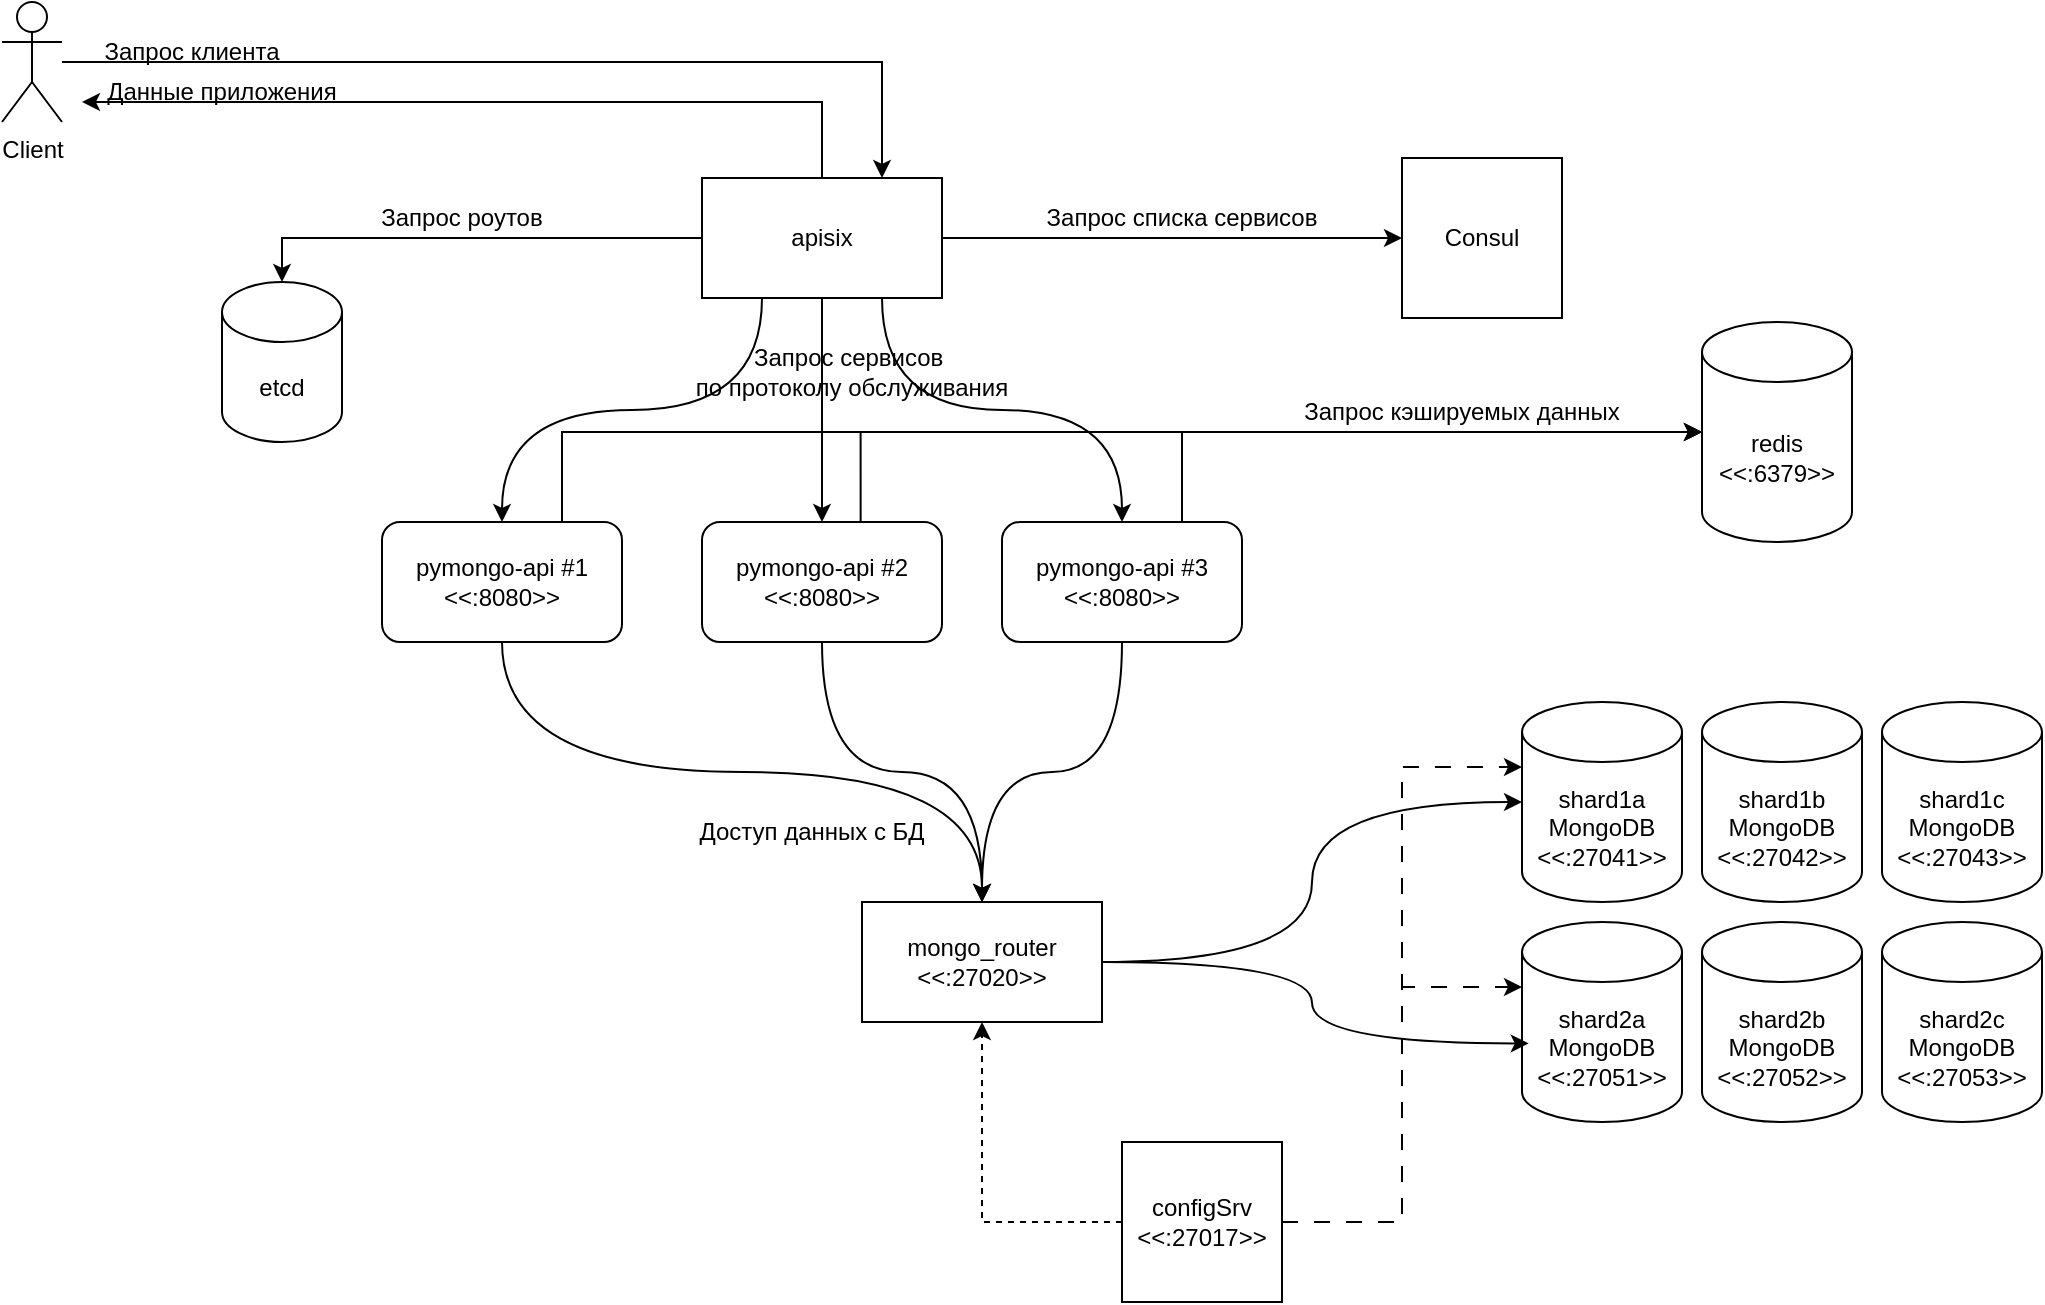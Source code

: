 <mxfile version="24.7.17">
  <diagram name="Page-1" id="-H_mtQnk-PTXWXPvYvuk">
    <mxGraphModel dx="2060" dy="1182" grid="1" gridSize="10" guides="1" tooltips="1" connect="1" arrows="1" fold="1" page="1" pageScale="1" pageWidth="1169" pageHeight="827" math="0" shadow="0">
      <root>
        <mxCell id="0" />
        <mxCell id="1" parent="0" />
        <mxCell id="zA23MoTUsTF4_91t8viU-2" value="&lt;div&gt;shard2a&lt;/div&gt;MongoDB&lt;div&gt;&amp;lt;&amp;lt;:27051&amp;gt;&amp;gt;&lt;/div&gt;" style="shape=cylinder3;whiteSpace=wrap;html=1;boundedLbl=1;backgroundOutline=1;size=15;strokeColor=#000000;" parent="1" vertex="1">
          <mxGeometry x="850" y="500" width="80" height="100" as="geometry" />
        </mxCell>
        <mxCell id="JdLixN9FFLD3u57Kd0Cs-3" style="edgeStyle=orthogonalEdgeStyle;rounded=0;orthogonalLoop=1;jettySize=auto;html=1;entryX=0.5;entryY=0;entryDx=0;entryDy=0;curved=1;" edge="1" parent="1" source="zA23MoTUsTF4_91t8viU-3" target="rejV70VpgPA4rG30t3G9-2">
          <mxGeometry relative="1" as="geometry" />
        </mxCell>
        <mxCell id="JdLixN9FFLD3u57Kd0Cs-6" style="edgeStyle=orthogonalEdgeStyle;rounded=0;orthogonalLoop=1;jettySize=auto;html=1;exitX=0.661;exitY=0.017;exitDx=0;exitDy=0;exitPerimeter=0;" edge="1" parent="1" source="JdLixN9FFLD3u57Kd0Cs-1" target="sbluDSy5y6-SDcaf1rdz-1">
          <mxGeometry relative="1" as="geometry" />
        </mxCell>
        <mxCell id="zA23MoTUsTF4_91t8viU-3" value="pymongo-api #3&lt;div&gt;&amp;lt;&amp;lt;:8080&amp;gt;&amp;gt;&lt;/div&gt;" style="rounded=1;whiteSpace=wrap;html=1;" parent="1" vertex="1">
          <mxGeometry x="590" y="300" width="120" height="60" as="geometry" />
        </mxCell>
        <mxCell id="rejV70VpgPA4rG30t3G9-4" style="edgeStyle=orthogonalEdgeStyle;rounded=0;orthogonalLoop=1;jettySize=auto;html=1;curved=1;strokeColor=#000000;" parent="1" source="rejV70VpgPA4rG30t3G9-2" target="rejV70VpgPA4rG30t3G9-3" edge="1">
          <mxGeometry relative="1" as="geometry" />
        </mxCell>
        <mxCell id="rejV70VpgPA4rG30t3G9-2" value="mongo_router&lt;div&gt;&amp;lt;&amp;lt;:27020&amp;gt;&amp;gt;&lt;/div&gt;" style="rounded=0;whiteSpace=wrap;html=1;strokeColor=#000000;" parent="1" vertex="1">
          <mxGeometry x="520" y="490" width="120" height="60" as="geometry" />
        </mxCell>
        <mxCell id="rejV70VpgPA4rG30t3G9-3" value="&lt;div&gt;shard1a&lt;/div&gt;MongoDB&lt;div&gt;&amp;lt;&amp;lt;:27041&amp;gt;&amp;gt;&lt;/div&gt;" style="shape=cylinder3;whiteSpace=wrap;html=1;boundedLbl=1;backgroundOutline=1;size=15;strokeColor=#000000;" parent="1" vertex="1">
          <mxGeometry x="850" y="390" width="80" height="100" as="geometry" />
        </mxCell>
        <mxCell id="rejV70VpgPA4rG30t3G9-5" style="edgeStyle=orthogonalEdgeStyle;rounded=0;orthogonalLoop=1;jettySize=auto;html=1;exitX=1;exitY=0.5;exitDx=0;exitDy=0;entryX=0.042;entryY=0.607;entryDx=0;entryDy=0;entryPerimeter=0;curved=1;strokeColor=#000000;" parent="1" source="rejV70VpgPA4rG30t3G9-2" target="zA23MoTUsTF4_91t8viU-2" edge="1">
          <mxGeometry relative="1" as="geometry" />
        </mxCell>
        <mxCell id="rejV70VpgPA4rG30t3G9-9" style="edgeStyle=orthogonalEdgeStyle;rounded=0;orthogonalLoop=1;jettySize=auto;html=1;strokeColor=#000000;dashed=1;" parent="1" source="rejV70VpgPA4rG30t3G9-6" edge="1">
          <mxGeometry relative="1" as="geometry">
            <mxPoint x="580" y="550" as="targetPoint" />
            <Array as="points">
              <mxPoint x="580" y="650" />
            </Array>
          </mxGeometry>
        </mxCell>
        <mxCell id="rejV70VpgPA4rG30t3G9-6" value="configSrv&lt;div&gt;&amp;lt;&amp;lt;:27017&amp;gt;&amp;gt;&lt;/div&gt;" style="whiteSpace=wrap;html=1;aspect=fixed;strokeColor=#000000;" parent="1" vertex="1">
          <mxGeometry x="650" y="610" width="80" height="80" as="geometry" />
        </mxCell>
        <mxCell id="rejV70VpgPA4rG30t3G9-7" style="edgeStyle=orthogonalEdgeStyle;rounded=0;orthogonalLoop=1;jettySize=auto;html=1;entryX=0;entryY=0;entryDx=0;entryDy=32.5;entryPerimeter=0;strokeColor=#000000;dashed=1;dashPattern=8 8;" parent="1" source="rejV70VpgPA4rG30t3G9-6" target="rejV70VpgPA4rG30t3G9-3" edge="1">
          <mxGeometry relative="1" as="geometry" />
        </mxCell>
        <mxCell id="rejV70VpgPA4rG30t3G9-8" style="edgeStyle=orthogonalEdgeStyle;rounded=0;orthogonalLoop=1;jettySize=auto;html=1;entryX=0;entryY=0;entryDx=0;entryDy=32.5;entryPerimeter=0;strokeColor=#000000;dashed=1;dashPattern=8 8;" parent="1" source="rejV70VpgPA4rG30t3G9-6" target="zA23MoTUsTF4_91t8viU-2" edge="1">
          <mxGeometry relative="1" as="geometry" />
        </mxCell>
        <mxCell id="tmBIMcB8l2azLLzBuPeM-1" value="&lt;div&gt;shard1b&lt;/div&gt;MongoDB&lt;div&gt;&amp;lt;&amp;lt;:27042&amp;gt;&amp;gt;&lt;/div&gt;" style="shape=cylinder3;whiteSpace=wrap;html=1;boundedLbl=1;backgroundOutline=1;size=15;strokeColor=#000000;" parent="1" vertex="1">
          <mxGeometry x="940" y="390" width="80" height="100" as="geometry" />
        </mxCell>
        <mxCell id="tmBIMcB8l2azLLzBuPeM-2" value="&lt;div&gt;shard1c&lt;/div&gt;MongoDB&lt;div&gt;&amp;lt;&amp;lt;:27043&amp;gt;&amp;gt;&lt;/div&gt;" style="shape=cylinder3;whiteSpace=wrap;html=1;boundedLbl=1;backgroundOutline=1;size=15;strokeColor=#000000;" parent="1" vertex="1">
          <mxGeometry x="1030" y="390" width="80" height="100" as="geometry" />
        </mxCell>
        <mxCell id="tmBIMcB8l2azLLzBuPeM-3" value="&lt;div&gt;shard2b&lt;/div&gt;MongoDB&lt;div&gt;&amp;lt;&amp;lt;:27052&amp;gt;&amp;gt;&lt;/div&gt;" style="shape=cylinder3;whiteSpace=wrap;html=1;boundedLbl=1;backgroundOutline=1;size=15;strokeColor=#000000;" parent="1" vertex="1">
          <mxGeometry x="940" y="500" width="80" height="100" as="geometry" />
        </mxCell>
        <mxCell id="tmBIMcB8l2azLLzBuPeM-4" value="&lt;div&gt;shard2c&lt;/div&gt;MongoDB&lt;div&gt;&amp;lt;&amp;lt;:27053&amp;gt;&amp;gt;&lt;/div&gt;" style="shape=cylinder3;whiteSpace=wrap;html=1;boundedLbl=1;backgroundOutline=1;size=15;strokeColor=#000000;" parent="1" vertex="1">
          <mxGeometry x="1030" y="500" width="80" height="100" as="geometry" />
        </mxCell>
        <mxCell id="sbluDSy5y6-SDcaf1rdz-1" value="redis&lt;div&gt;&amp;lt;&amp;lt;:6379&amp;gt;&amp;gt;&lt;/div&gt;" style="shape=cylinder3;whiteSpace=wrap;html=1;boundedLbl=1;backgroundOutline=1;size=15;strokeColor=#000000;" parent="1" vertex="1">
          <mxGeometry x="940" y="200" width="75" height="110" as="geometry" />
        </mxCell>
        <mxCell id="JdLixN9FFLD3u57Kd0Cs-4" style="edgeStyle=orthogonalEdgeStyle;rounded=0;orthogonalLoop=1;jettySize=auto;html=1;curved=1;entryX=0.5;entryY=0;entryDx=0;entryDy=0;" edge="1" parent="1" source="JdLixN9FFLD3u57Kd0Cs-1" target="rejV70VpgPA4rG30t3G9-2">
          <mxGeometry relative="1" as="geometry">
            <mxPoint x="520" y="520" as="targetPoint" />
          </mxGeometry>
        </mxCell>
        <mxCell id="JdLixN9FFLD3u57Kd0Cs-1" value="pymongo-api #2&lt;div&gt;&amp;lt;&amp;lt;:8080&amp;gt;&amp;gt;&lt;/div&gt;" style="rounded=1;whiteSpace=wrap;html=1;" vertex="1" parent="1">
          <mxGeometry x="440" y="300" width="120" height="60" as="geometry" />
        </mxCell>
        <mxCell id="JdLixN9FFLD3u57Kd0Cs-5" style="edgeStyle=orthogonalEdgeStyle;rounded=0;orthogonalLoop=1;jettySize=auto;html=1;curved=1;exitX=0.5;exitY=1;exitDx=0;exitDy=0;" edge="1" parent="1" source="JdLixN9FFLD3u57Kd0Cs-2">
          <mxGeometry relative="1" as="geometry">
            <mxPoint x="580" y="490" as="targetPoint" />
          </mxGeometry>
        </mxCell>
        <mxCell id="JdLixN9FFLD3u57Kd0Cs-2" value="pymongo-api #1&lt;div&gt;&amp;lt;&amp;lt;:8080&amp;gt;&amp;gt;&lt;/div&gt;" style="rounded=1;whiteSpace=wrap;html=1;" vertex="1" parent="1">
          <mxGeometry x="280" y="300" width="120" height="60" as="geometry" />
        </mxCell>
        <mxCell id="JdLixN9FFLD3u57Kd0Cs-7" style="edgeStyle=orthogonalEdgeStyle;rounded=0;orthogonalLoop=1;jettySize=auto;html=1;entryX=0;entryY=0.5;entryDx=0;entryDy=0;entryPerimeter=0;" edge="1" parent="1" source="JdLixN9FFLD3u57Kd0Cs-2" target="sbluDSy5y6-SDcaf1rdz-1">
          <mxGeometry relative="1" as="geometry">
            <Array as="points">
              <mxPoint x="370" y="255" />
            </Array>
          </mxGeometry>
        </mxCell>
        <mxCell id="JdLixN9FFLD3u57Kd0Cs-8" style="edgeStyle=orthogonalEdgeStyle;rounded=0;orthogonalLoop=1;jettySize=auto;html=1;entryX=0;entryY=0.5;entryDx=0;entryDy=0;entryPerimeter=0;" edge="1" parent="1" source="zA23MoTUsTF4_91t8viU-3" target="sbluDSy5y6-SDcaf1rdz-1">
          <mxGeometry relative="1" as="geometry">
            <Array as="points">
              <mxPoint x="680" y="255" />
            </Array>
          </mxGeometry>
        </mxCell>
        <mxCell id="JdLixN9FFLD3u57Kd0Cs-10" style="edgeStyle=orthogonalEdgeStyle;rounded=0;orthogonalLoop=1;jettySize=auto;html=1;curved=1;exitX=0.25;exitY=1;exitDx=0;exitDy=0;" edge="1" parent="1" source="JdLixN9FFLD3u57Kd0Cs-23" target="JdLixN9FFLD3u57Kd0Cs-2">
          <mxGeometry relative="1" as="geometry" />
        </mxCell>
        <mxCell id="JdLixN9FFLD3u57Kd0Cs-11" style="edgeStyle=orthogonalEdgeStyle;rounded=0;orthogonalLoop=1;jettySize=auto;html=1;exitX=0.5;exitY=1;exitDx=0;exitDy=0;" edge="1" parent="1" source="JdLixN9FFLD3u57Kd0Cs-23" target="JdLixN9FFLD3u57Kd0Cs-1">
          <mxGeometry relative="1" as="geometry" />
        </mxCell>
        <mxCell id="JdLixN9FFLD3u57Kd0Cs-12" style="edgeStyle=orthogonalEdgeStyle;rounded=0;orthogonalLoop=1;jettySize=auto;html=1;curved=1;exitX=0.75;exitY=1;exitDx=0;exitDy=0;" edge="1" parent="1" source="JdLixN9FFLD3u57Kd0Cs-23" target="zA23MoTUsTF4_91t8viU-3">
          <mxGeometry relative="1" as="geometry" />
        </mxCell>
        <mxCell id="JdLixN9FFLD3u57Kd0Cs-9" value="Consul" style="whiteSpace=wrap;html=1;aspect=fixed;" vertex="1" parent="1">
          <mxGeometry x="790" y="118" width="80" height="80" as="geometry" />
        </mxCell>
        <mxCell id="JdLixN9FFLD3u57Kd0Cs-15" value="Запрос кэшируемых данных" style="text;html=1;align=center;verticalAlign=middle;whiteSpace=wrap;rounded=0;" vertex="1" parent="1">
          <mxGeometry x="730" y="230" width="180" height="30" as="geometry" />
        </mxCell>
        <mxCell id="JdLixN9FFLD3u57Kd0Cs-16" value="Запрос сервисов&amp;nbsp;&lt;div&gt;по протоколу обслуживания&lt;/div&gt;" style="text;html=1;align=center;verticalAlign=middle;whiteSpace=wrap;rounded=0;" vertex="1" parent="1">
          <mxGeometry x="400" y="210" width="230" height="30" as="geometry" />
        </mxCell>
        <mxCell id="JdLixN9FFLD3u57Kd0Cs-17" value="Доступ данных с БД" style="text;html=1;align=center;verticalAlign=middle;whiteSpace=wrap;rounded=0;" vertex="1" parent="1">
          <mxGeometry x="430" y="440" width="130" height="30" as="geometry" />
        </mxCell>
        <mxCell id="JdLixN9FFLD3u57Kd0Cs-18" value="etcd" style="shape=cylinder3;whiteSpace=wrap;html=1;boundedLbl=1;backgroundOutline=1;size=15;" vertex="1" parent="1">
          <mxGeometry x="200" y="180" width="60" height="80" as="geometry" />
        </mxCell>
        <mxCell id="JdLixN9FFLD3u57Kd0Cs-30" style="edgeStyle=orthogonalEdgeStyle;rounded=0;orthogonalLoop=1;jettySize=auto;html=1;" edge="1" parent="1" source="JdLixN9FFLD3u57Kd0Cs-23">
          <mxGeometry relative="1" as="geometry">
            <mxPoint x="130" y="90" as="targetPoint" />
            <Array as="points">
              <mxPoint x="250" y="90" />
              <mxPoint x="130" y="90" />
            </Array>
          </mxGeometry>
        </mxCell>
        <mxCell id="JdLixN9FFLD3u57Kd0Cs-37" style="edgeStyle=orthogonalEdgeStyle;rounded=0;orthogonalLoop=1;jettySize=auto;html=1;entryX=0;entryY=0.5;entryDx=0;entryDy=0;" edge="1" parent="1" source="JdLixN9FFLD3u57Kd0Cs-23" target="JdLixN9FFLD3u57Kd0Cs-9">
          <mxGeometry relative="1" as="geometry" />
        </mxCell>
        <mxCell id="JdLixN9FFLD3u57Kd0Cs-23" value="apisix" style="rounded=0;whiteSpace=wrap;html=1;" vertex="1" parent="1">
          <mxGeometry x="440" y="128" width="120" height="60" as="geometry" />
        </mxCell>
        <mxCell id="JdLixN9FFLD3u57Kd0Cs-28" style="edgeStyle=orthogonalEdgeStyle;rounded=0;orthogonalLoop=1;jettySize=auto;html=1;entryX=0.75;entryY=0;entryDx=0;entryDy=0;" edge="1" parent="1" source="JdLixN9FFLD3u57Kd0Cs-27" target="JdLixN9FFLD3u57Kd0Cs-23">
          <mxGeometry relative="1" as="geometry" />
        </mxCell>
        <mxCell id="JdLixN9FFLD3u57Kd0Cs-27" value="Client" style="shape=umlActor;verticalLabelPosition=bottom;verticalAlign=top;html=1;outlineConnect=0;" vertex="1" parent="1">
          <mxGeometry x="90" y="40" width="30" height="60" as="geometry" />
        </mxCell>
        <mxCell id="JdLixN9FFLD3u57Kd0Cs-29" value="Запрос клиента" style="text;html=1;align=center;verticalAlign=middle;whiteSpace=wrap;rounded=0;" vertex="1" parent="1">
          <mxGeometry x="130" y="50" width="110" height="30" as="geometry" />
        </mxCell>
        <mxCell id="JdLixN9FFLD3u57Kd0Cs-31" value="Данные приложения" style="text;html=1;align=center;verticalAlign=middle;whiteSpace=wrap;rounded=0;" vertex="1" parent="1">
          <mxGeometry x="140" y="70" width="120" height="30" as="geometry" />
        </mxCell>
        <mxCell id="JdLixN9FFLD3u57Kd0Cs-34" value="Запрос списка сервисов" style="text;html=1;align=center;verticalAlign=middle;whiteSpace=wrap;rounded=0;" vertex="1" parent="1">
          <mxGeometry x="600" y="133" width="160" height="30" as="geometry" />
        </mxCell>
        <mxCell id="JdLixN9FFLD3u57Kd0Cs-35" style="edgeStyle=orthogonalEdgeStyle;rounded=0;orthogonalLoop=1;jettySize=auto;html=1;entryX=0.5;entryY=0;entryDx=0;entryDy=0;entryPerimeter=0;exitX=0;exitY=0.5;exitDx=0;exitDy=0;" edge="1" parent="1" source="JdLixN9FFLD3u57Kd0Cs-23" target="JdLixN9FFLD3u57Kd0Cs-18">
          <mxGeometry relative="1" as="geometry" />
        </mxCell>
        <mxCell id="JdLixN9FFLD3u57Kd0Cs-38" value="Запрос роутов" style="text;html=1;align=center;verticalAlign=middle;whiteSpace=wrap;rounded=0;" vertex="1" parent="1">
          <mxGeometry x="230" y="133" width="180" height="30" as="geometry" />
        </mxCell>
      </root>
    </mxGraphModel>
  </diagram>
</mxfile>
